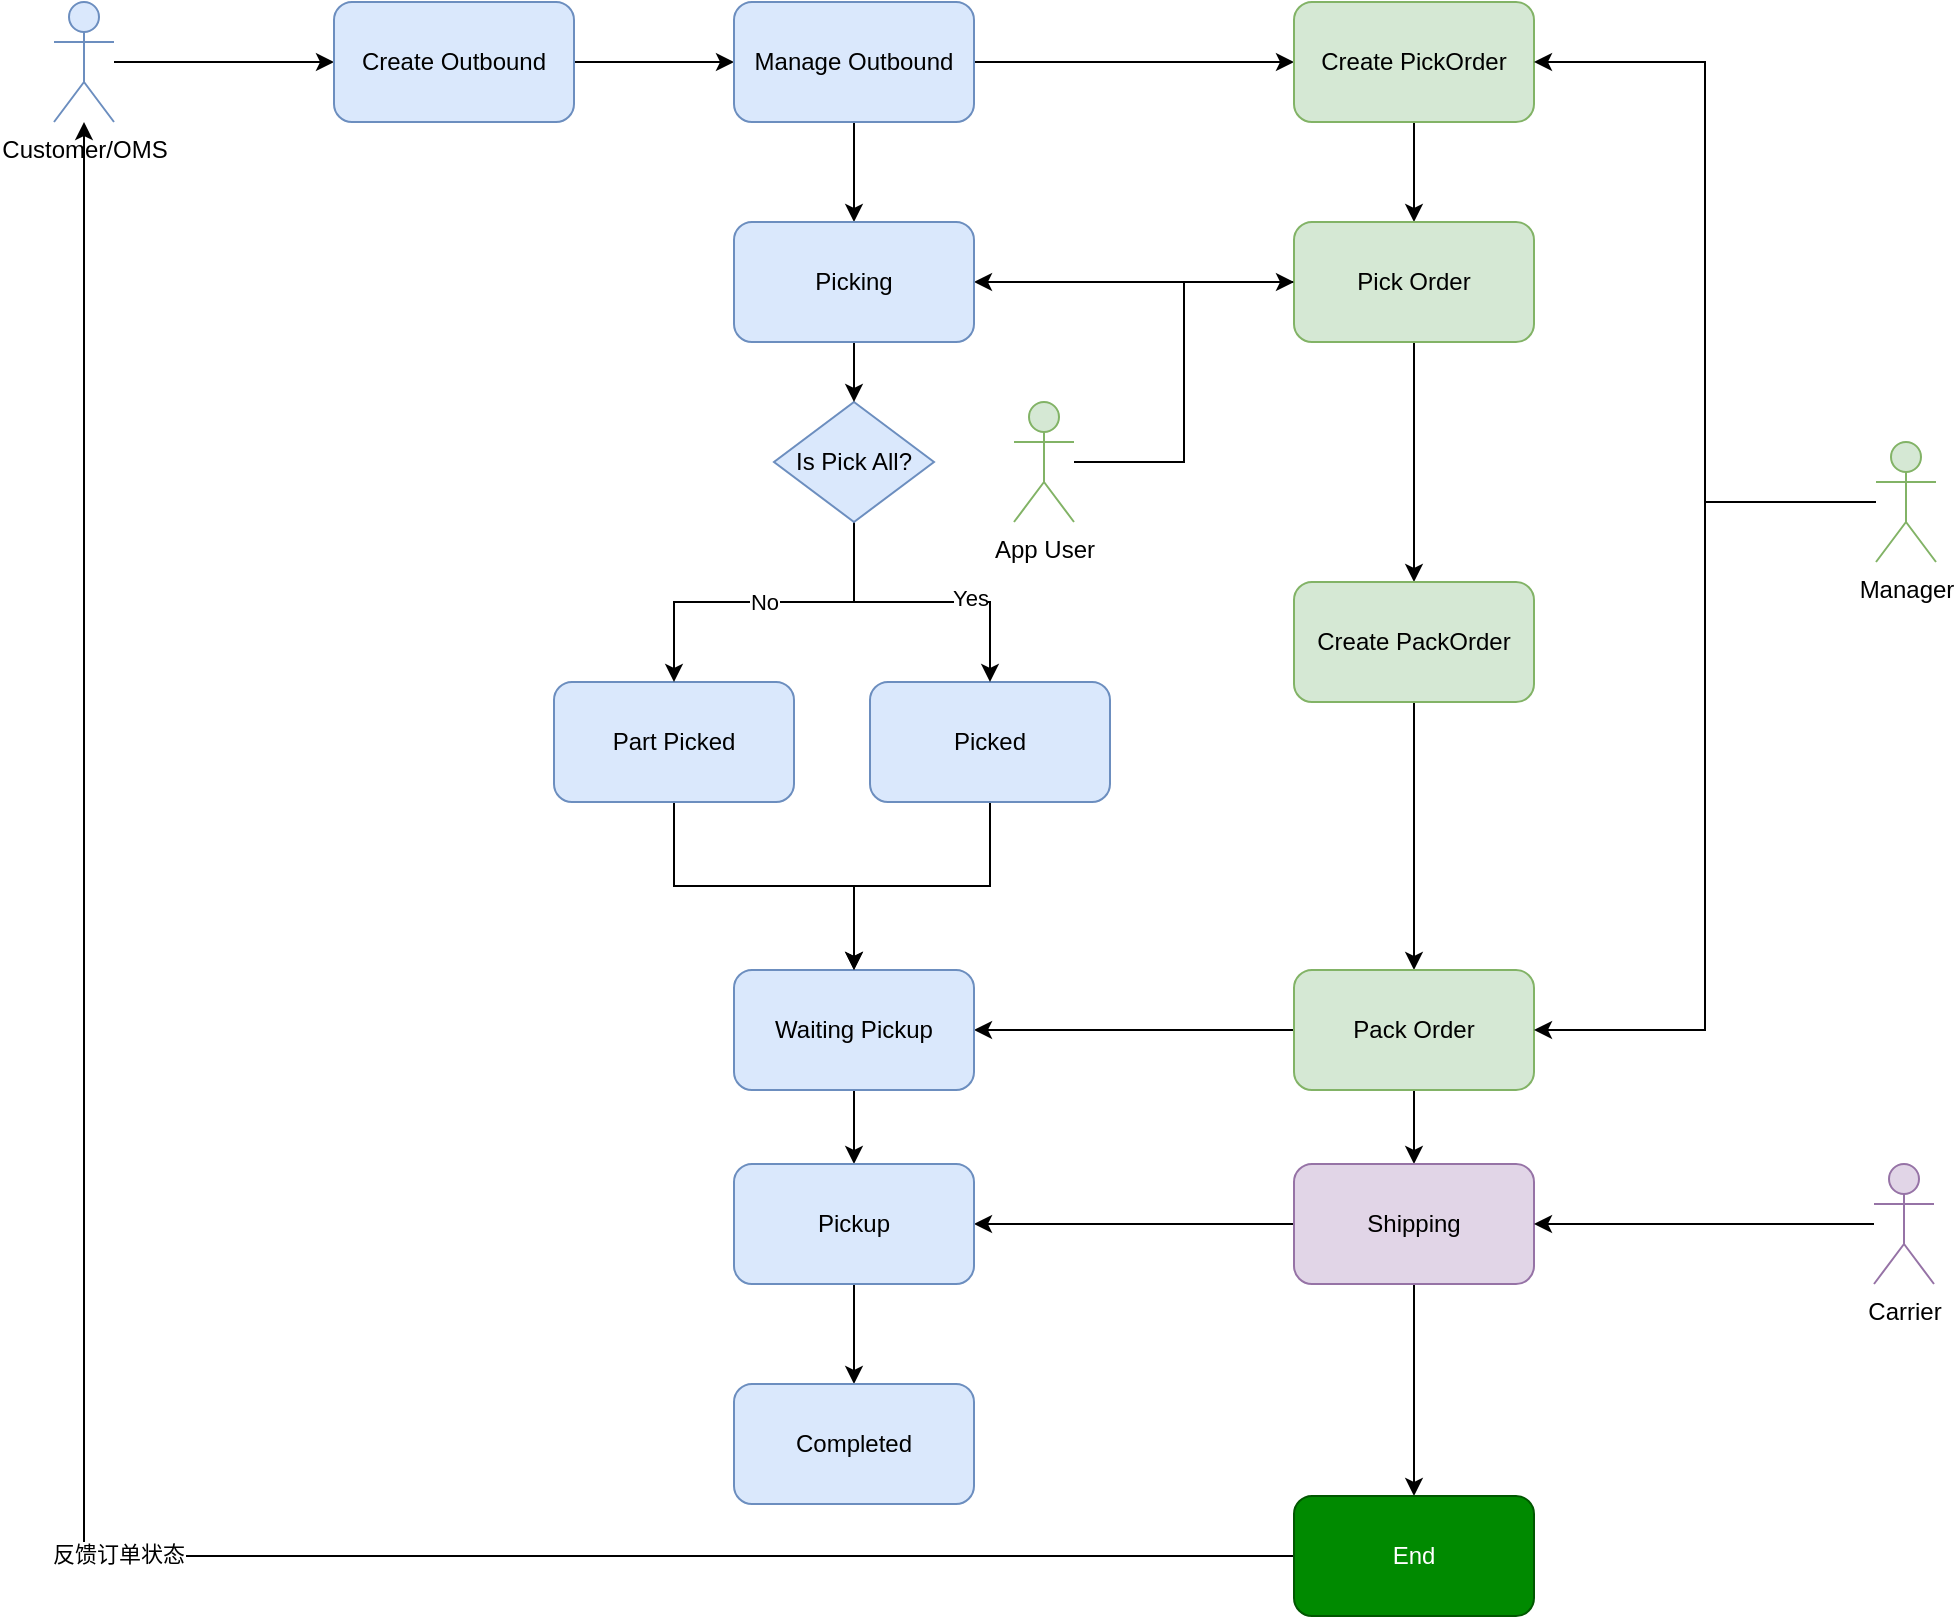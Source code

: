 <mxfile version="20.8.5" type="github">
  <diagram id="fhcsHntF9k8ksOuAykfT" name="第 1 页">
    <mxGraphModel dx="1886" dy="830" grid="1" gridSize="10" guides="1" tooltips="1" connect="1" arrows="1" fold="1" page="1" pageScale="1" pageWidth="827" pageHeight="1169" math="0" shadow="0">
      <root>
        <mxCell id="0" />
        <mxCell id="1" parent="0" />
        <mxCell id="sVg1SZFke6IAPuZJjDTQ-11" style="edgeStyle=orthogonalEdgeStyle;rounded=0;orthogonalLoop=1;jettySize=auto;html=1;entryX=0;entryY=0.5;entryDx=0;entryDy=0;" parent="1" source="sVg1SZFke6IAPuZJjDTQ-1" target="sVg1SZFke6IAPuZJjDTQ-2" edge="1">
          <mxGeometry relative="1" as="geometry" />
        </mxCell>
        <mxCell id="sVg1SZFke6IAPuZJjDTQ-1" value="Customer/OMS" style="shape=umlActor;verticalLabelPosition=bottom;verticalAlign=top;html=1;outlineConnect=0;fillColor=#dae8fc;strokeColor=#6c8ebf;" parent="1" vertex="1">
          <mxGeometry x="90" y="140" width="30" height="60" as="geometry" />
        </mxCell>
        <mxCell id="sVg1SZFke6IAPuZJjDTQ-12" style="edgeStyle=orthogonalEdgeStyle;rounded=0;orthogonalLoop=1;jettySize=auto;html=1;" parent="1" source="sVg1SZFke6IAPuZJjDTQ-2" target="sVg1SZFke6IAPuZJjDTQ-3" edge="1">
          <mxGeometry relative="1" as="geometry" />
        </mxCell>
        <mxCell id="sVg1SZFke6IAPuZJjDTQ-2" value="Create Outbound" style="rounded=1;whiteSpace=wrap;html=1;fillColor=#dae8fc;strokeColor=#6c8ebf;" parent="1" vertex="1">
          <mxGeometry x="230" y="140" width="120" height="60" as="geometry" />
        </mxCell>
        <mxCell id="sVg1SZFke6IAPuZJjDTQ-13" style="edgeStyle=orthogonalEdgeStyle;rounded=0;orthogonalLoop=1;jettySize=auto;html=1;entryX=0;entryY=0.5;entryDx=0;entryDy=0;" parent="1" source="sVg1SZFke6IAPuZJjDTQ-3" target="sVg1SZFke6IAPuZJjDTQ-4" edge="1">
          <mxGeometry relative="1" as="geometry" />
        </mxCell>
        <mxCell id="E8g_tihIMdcSoO3C716U-20" style="edgeStyle=orthogonalEdgeStyle;rounded=0;orthogonalLoop=1;jettySize=auto;html=1;" edge="1" parent="1" source="sVg1SZFke6IAPuZJjDTQ-3" target="E8g_tihIMdcSoO3C716U-19">
          <mxGeometry relative="1" as="geometry" />
        </mxCell>
        <mxCell id="sVg1SZFke6IAPuZJjDTQ-3" value="Manage Outbound" style="rounded=1;whiteSpace=wrap;html=1;fillColor=#dae8fc;strokeColor=#6c8ebf;" parent="1" vertex="1">
          <mxGeometry x="430" y="140" width="120" height="60" as="geometry" />
        </mxCell>
        <mxCell id="sVg1SZFke6IAPuZJjDTQ-14" style="edgeStyle=orthogonalEdgeStyle;rounded=0;orthogonalLoop=1;jettySize=auto;html=1;exitX=0.5;exitY=1;exitDx=0;exitDy=0;" parent="1" source="sVg1SZFke6IAPuZJjDTQ-4" target="sVg1SZFke6IAPuZJjDTQ-5" edge="1">
          <mxGeometry relative="1" as="geometry" />
        </mxCell>
        <mxCell id="sVg1SZFke6IAPuZJjDTQ-4" value="Create PickOrder" style="rounded=1;whiteSpace=wrap;html=1;fillColor=#d5e8d4;strokeColor=#82b366;" parent="1" vertex="1">
          <mxGeometry x="710" y="140" width="120" height="60" as="geometry" />
        </mxCell>
        <mxCell id="E8g_tihIMdcSoO3C716U-18" style="edgeStyle=orthogonalEdgeStyle;rounded=0;orthogonalLoop=1;jettySize=auto;html=1;" edge="1" parent="1" source="sVg1SZFke6IAPuZJjDTQ-5" target="sVg1SZFke6IAPuZJjDTQ-6">
          <mxGeometry relative="1" as="geometry" />
        </mxCell>
        <mxCell id="E8g_tihIMdcSoO3C716U-22" style="edgeStyle=orthogonalEdgeStyle;rounded=0;orthogonalLoop=1;jettySize=auto;html=1;" edge="1" parent="1" source="sVg1SZFke6IAPuZJjDTQ-5" target="E8g_tihIMdcSoO3C716U-19">
          <mxGeometry relative="1" as="geometry" />
        </mxCell>
        <mxCell id="sVg1SZFke6IAPuZJjDTQ-5" value="Pick Order" style="rounded=1;whiteSpace=wrap;html=1;fillColor=#d5e8d4;strokeColor=#82b366;" parent="1" vertex="1">
          <mxGeometry x="710" y="250" width="120" height="60" as="geometry" />
        </mxCell>
        <mxCell id="E8g_tihIMdcSoO3C716U-26" style="edgeStyle=orthogonalEdgeStyle;rounded=0;orthogonalLoop=1;jettySize=auto;html=1;" edge="1" parent="1" source="sVg1SZFke6IAPuZJjDTQ-6" target="sVg1SZFke6IAPuZJjDTQ-7">
          <mxGeometry relative="1" as="geometry" />
        </mxCell>
        <mxCell id="sVg1SZFke6IAPuZJjDTQ-6" value="Create PackOrder" style="rounded=1;whiteSpace=wrap;html=1;fillColor=#d5e8d4;strokeColor=#82b366;" parent="1" vertex="1">
          <mxGeometry x="710" y="430" width="120" height="60" as="geometry" />
        </mxCell>
        <mxCell id="sVg1SZFke6IAPuZJjDTQ-17" style="edgeStyle=orthogonalEdgeStyle;rounded=0;orthogonalLoop=1;jettySize=auto;html=1;exitX=0.5;exitY=1;exitDx=0;exitDy=0;" parent="1" source="sVg1SZFke6IAPuZJjDTQ-7" target="sVg1SZFke6IAPuZJjDTQ-8" edge="1">
          <mxGeometry relative="1" as="geometry" />
        </mxCell>
        <mxCell id="sVg1SZFke6IAPuZJjDTQ-41" style="edgeStyle=orthogonalEdgeStyle;rounded=0;orthogonalLoop=1;jettySize=auto;html=1;entryX=1;entryY=0.5;entryDx=0;entryDy=0;" parent="1" source="sVg1SZFke6IAPuZJjDTQ-7" target="sVg1SZFke6IAPuZJjDTQ-34" edge="1">
          <mxGeometry relative="1" as="geometry" />
        </mxCell>
        <mxCell id="sVg1SZFke6IAPuZJjDTQ-7" value="Pack Order" style="rounded=1;whiteSpace=wrap;html=1;fillColor=#d5e8d4;strokeColor=#82b366;" parent="1" vertex="1">
          <mxGeometry x="710" y="624" width="120" height="60" as="geometry" />
        </mxCell>
        <mxCell id="sVg1SZFke6IAPuZJjDTQ-42" style="edgeStyle=orthogonalEdgeStyle;rounded=0;orthogonalLoop=1;jettySize=auto;html=1;entryX=1;entryY=0.5;entryDx=0;entryDy=0;" parent="1" source="sVg1SZFke6IAPuZJjDTQ-8" target="sVg1SZFke6IAPuZJjDTQ-35" edge="1">
          <mxGeometry relative="1" as="geometry" />
        </mxCell>
        <mxCell id="E8g_tihIMdcSoO3C716U-27" style="edgeStyle=orthogonalEdgeStyle;rounded=0;orthogonalLoop=1;jettySize=auto;html=1;entryX=0.5;entryY=0;entryDx=0;entryDy=0;" edge="1" parent="1" source="sVg1SZFke6IAPuZJjDTQ-8" target="sVg1SZFke6IAPuZJjDTQ-10">
          <mxGeometry relative="1" as="geometry" />
        </mxCell>
        <mxCell id="sVg1SZFke6IAPuZJjDTQ-8" value="Shipping" style="rounded=1;whiteSpace=wrap;html=1;fillColor=#e1d5e7;strokeColor=#9673a6;" parent="1" vertex="1">
          <mxGeometry x="710" y="721" width="120" height="60" as="geometry" />
        </mxCell>
        <mxCell id="sVg1SZFke6IAPuZJjDTQ-44" style="edgeStyle=orthogonalEdgeStyle;rounded=0;orthogonalLoop=1;jettySize=auto;html=1;" parent="1" source="sVg1SZFke6IAPuZJjDTQ-10" target="sVg1SZFke6IAPuZJjDTQ-1" edge="1">
          <mxGeometry relative="1" as="geometry" />
        </mxCell>
        <mxCell id="sVg1SZFke6IAPuZJjDTQ-45" value="反馈订单状态" style="edgeLabel;html=1;align=center;verticalAlign=middle;resizable=0;points=[];" parent="sVg1SZFke6IAPuZJjDTQ-44" vertex="1" connectable="0">
          <mxGeometry x="-0.11" y="-1" relative="1" as="geometry">
            <mxPoint as="offset" />
          </mxGeometry>
        </mxCell>
        <mxCell id="sVg1SZFke6IAPuZJjDTQ-10" value="End" style="rounded=1;whiteSpace=wrap;html=1;fillColor=#008a00;strokeColor=#005700;fontColor=#ffffff;" parent="1" vertex="1">
          <mxGeometry x="710" y="887" width="120" height="60" as="geometry" />
        </mxCell>
        <mxCell id="E8g_tihIMdcSoO3C716U-17" style="edgeStyle=orthogonalEdgeStyle;rounded=0;orthogonalLoop=1;jettySize=auto;html=1;entryX=0;entryY=0.5;entryDx=0;entryDy=0;" edge="1" parent="1" source="sVg1SZFke6IAPuZJjDTQ-20" target="sVg1SZFke6IAPuZJjDTQ-5">
          <mxGeometry relative="1" as="geometry" />
        </mxCell>
        <mxCell id="sVg1SZFke6IAPuZJjDTQ-20" value="App User" style="shape=umlActor;verticalLabelPosition=bottom;verticalAlign=top;html=1;outlineConnect=0;fillColor=#d5e8d4;strokeColor=#82b366;" parent="1" vertex="1">
          <mxGeometry x="570" y="340" width="30" height="60" as="geometry" />
        </mxCell>
        <mxCell id="sVg1SZFke6IAPuZJjDTQ-23" style="edgeStyle=orthogonalEdgeStyle;rounded=0;orthogonalLoop=1;jettySize=auto;html=1;entryX=1;entryY=0.5;entryDx=0;entryDy=0;" parent="1" source="sVg1SZFke6IAPuZJjDTQ-21" target="sVg1SZFke6IAPuZJjDTQ-4" edge="1">
          <mxGeometry relative="1" as="geometry" />
        </mxCell>
        <mxCell id="sVg1SZFke6IAPuZJjDTQ-25" style="edgeStyle=orthogonalEdgeStyle;rounded=0;orthogonalLoop=1;jettySize=auto;html=1;entryX=1;entryY=0.5;entryDx=0;entryDy=0;" parent="1" source="sVg1SZFke6IAPuZJjDTQ-21" target="sVg1SZFke6IAPuZJjDTQ-7" edge="1">
          <mxGeometry relative="1" as="geometry" />
        </mxCell>
        <mxCell id="sVg1SZFke6IAPuZJjDTQ-21" value="Manager" style="shape=umlActor;verticalLabelPosition=bottom;verticalAlign=top;html=1;outlineConnect=0;fillColor=#d5e8d4;strokeColor=#82b366;" parent="1" vertex="1">
          <mxGeometry x="1001" y="360" width="30" height="60" as="geometry" />
        </mxCell>
        <mxCell id="sVg1SZFke6IAPuZJjDTQ-28" style="edgeStyle=orthogonalEdgeStyle;rounded=0;orthogonalLoop=1;jettySize=auto;html=1;entryX=1;entryY=0.5;entryDx=0;entryDy=0;" parent="1" source="sVg1SZFke6IAPuZJjDTQ-26" target="sVg1SZFke6IAPuZJjDTQ-8" edge="1">
          <mxGeometry relative="1" as="geometry" />
        </mxCell>
        <mxCell id="sVg1SZFke6IAPuZJjDTQ-26" value="Carrier" style="shape=umlActor;verticalLabelPosition=bottom;verticalAlign=top;html=1;outlineConnect=0;fillColor=#e1d5e7;strokeColor=#9673a6;" parent="1" vertex="1">
          <mxGeometry x="1000" y="721" width="30" height="60" as="geometry" />
        </mxCell>
        <mxCell id="sVg1SZFke6IAPuZJjDTQ-39" style="edgeStyle=orthogonalEdgeStyle;rounded=0;orthogonalLoop=1;jettySize=auto;html=1;" parent="1" source="sVg1SZFke6IAPuZJjDTQ-34" target="sVg1SZFke6IAPuZJjDTQ-35" edge="1">
          <mxGeometry relative="1" as="geometry" />
        </mxCell>
        <mxCell id="sVg1SZFke6IAPuZJjDTQ-34" value="Waiting Pickup" style="rounded=1;whiteSpace=wrap;html=1;fillColor=#dae8fc;strokeColor=#6c8ebf;" parent="1" vertex="1">
          <mxGeometry x="430" y="624" width="120" height="60" as="geometry" />
        </mxCell>
        <mxCell id="sVg1SZFke6IAPuZJjDTQ-40" style="edgeStyle=orthogonalEdgeStyle;rounded=0;orthogonalLoop=1;jettySize=auto;html=1;" parent="1" source="sVg1SZFke6IAPuZJjDTQ-35" target="sVg1SZFke6IAPuZJjDTQ-36" edge="1">
          <mxGeometry relative="1" as="geometry" />
        </mxCell>
        <mxCell id="sVg1SZFke6IAPuZJjDTQ-35" value="Pickup" style="rounded=1;whiteSpace=wrap;html=1;fillColor=#dae8fc;strokeColor=#6c8ebf;" parent="1" vertex="1">
          <mxGeometry x="430" y="721" width="120" height="60" as="geometry" />
        </mxCell>
        <mxCell id="sVg1SZFke6IAPuZJjDTQ-36" value="Completed" style="rounded=1;whiteSpace=wrap;html=1;fillColor=#dae8fc;strokeColor=#6c8ebf;" parent="1" vertex="1">
          <mxGeometry x="430" y="831" width="120" height="60" as="geometry" />
        </mxCell>
        <mxCell id="E8g_tihIMdcSoO3C716U-24" style="edgeStyle=orthogonalEdgeStyle;rounded=0;orthogonalLoop=1;jettySize=auto;html=1;" edge="1" parent="1" source="E8g_tihIMdcSoO3C716U-2" target="sVg1SZFke6IAPuZJjDTQ-34">
          <mxGeometry relative="1" as="geometry" />
        </mxCell>
        <mxCell id="E8g_tihIMdcSoO3C716U-2" value="Part&amp;nbsp;Picked" style="rounded=1;whiteSpace=wrap;html=1;fillColor=#dae8fc;strokeColor=#6c8ebf;" vertex="1" parent="1">
          <mxGeometry x="340" y="480" width="120" height="60" as="geometry" />
        </mxCell>
        <mxCell id="E8g_tihIMdcSoO3C716U-25" style="edgeStyle=orthogonalEdgeStyle;rounded=0;orthogonalLoop=1;jettySize=auto;html=1;" edge="1" parent="1" source="E8g_tihIMdcSoO3C716U-3" target="sVg1SZFke6IAPuZJjDTQ-34">
          <mxGeometry relative="1" as="geometry" />
        </mxCell>
        <mxCell id="E8g_tihIMdcSoO3C716U-3" value="Picked" style="rounded=1;whiteSpace=wrap;html=1;fillColor=#dae8fc;strokeColor=#6c8ebf;" vertex="1" parent="1">
          <mxGeometry x="498" y="480" width="120" height="60" as="geometry" />
        </mxCell>
        <mxCell id="E8g_tihIMdcSoO3C716U-13" value="No" style="edgeStyle=orthogonalEdgeStyle;rounded=0;orthogonalLoop=1;jettySize=auto;html=1;entryX=0.5;entryY=0;entryDx=0;entryDy=0;" edge="1" parent="1" source="E8g_tihIMdcSoO3C716U-11" target="E8g_tihIMdcSoO3C716U-2">
          <mxGeometry relative="1" as="geometry" />
        </mxCell>
        <mxCell id="E8g_tihIMdcSoO3C716U-14" style="edgeStyle=orthogonalEdgeStyle;rounded=0;orthogonalLoop=1;jettySize=auto;html=1;" edge="1" parent="1" source="E8g_tihIMdcSoO3C716U-11" target="E8g_tihIMdcSoO3C716U-3">
          <mxGeometry relative="1" as="geometry" />
        </mxCell>
        <mxCell id="E8g_tihIMdcSoO3C716U-23" value="Yes" style="edgeLabel;html=1;align=center;verticalAlign=middle;resizable=0;points=[];" vertex="1" connectable="0" parent="E8g_tihIMdcSoO3C716U-14">
          <mxGeometry x="0.317" y="2" relative="1" as="geometry">
            <mxPoint as="offset" />
          </mxGeometry>
        </mxCell>
        <mxCell id="E8g_tihIMdcSoO3C716U-11" value="Is Pick All?" style="rhombus;whiteSpace=wrap;html=1;fillColor=#dae8fc;strokeColor=#6c8ebf;" vertex="1" parent="1">
          <mxGeometry x="450" y="340" width="80" height="60" as="geometry" />
        </mxCell>
        <mxCell id="E8g_tihIMdcSoO3C716U-21" style="edgeStyle=orthogonalEdgeStyle;rounded=0;orthogonalLoop=1;jettySize=auto;html=1;" edge="1" parent="1" source="E8g_tihIMdcSoO3C716U-19" target="E8g_tihIMdcSoO3C716U-11">
          <mxGeometry relative="1" as="geometry" />
        </mxCell>
        <mxCell id="E8g_tihIMdcSoO3C716U-19" value="Picking" style="rounded=1;whiteSpace=wrap;html=1;fillColor=#dae8fc;strokeColor=#6c8ebf;" vertex="1" parent="1">
          <mxGeometry x="430" y="250" width="120" height="60" as="geometry" />
        </mxCell>
      </root>
    </mxGraphModel>
  </diagram>
</mxfile>

